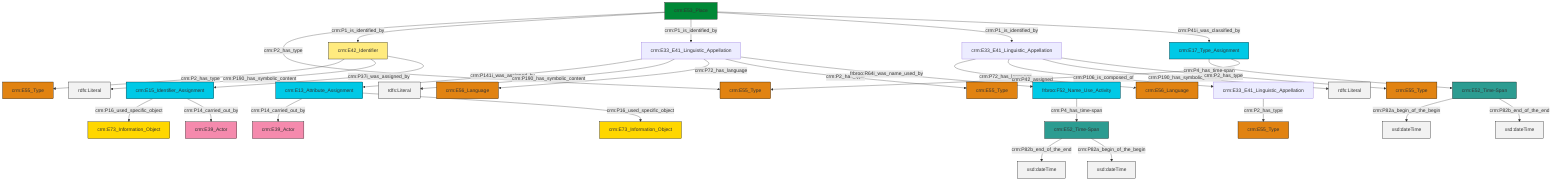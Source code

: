 graph TD
classDef Literal fill:#f2f2f2,stroke:#000000;
classDef CRM_Entity fill:#FFFFFF,stroke:#000000;
classDef Temporal_Entity fill:#00C9E6, stroke:#000000;
classDef Type fill:#E18312, stroke:#000000;
classDef Time-Span fill:#2C9C91, stroke:#000000;
classDef Appellation fill:#FFEB7F, stroke:#000000;
classDef Place fill:#008836, stroke:#000000;
classDef Persistent_Item fill:#B266B2, stroke:#000000;
classDef Conceptual_Object fill:#FFD700, stroke:#000000;
classDef Physical_Thing fill:#D2B48C, stroke:#000000;
classDef Actor fill:#f58aad, stroke:#000000;
classDef PC_Classes fill:#4ce600, stroke:#000000;
classDef Multi fill:#cccccc,stroke:#000000;

2["crm:E33_E41_Linguistic_Appellation"]:::Default -->|crm:P141i_was_assigned_by| 3["crm:E13_Attribute_Assignment"]:::Temporal_Entity
6["crm:E53_Place"]:::Place -->|crm:P2_has_type| 7["crm:E55_Type"]:::Type
12["crm:E17_Type_Assignment"]:::Temporal_Entity -->|crm:P4_has_time-span| 0["crm:E52_Time-Span"]:::Time-Span
2["crm:E33_E41_Linguistic_Appellation"]:::Default -->|crm:P190_has_symbolic_content| 13[rdfs:Literal]:::Literal
8["crm:E15_Identifier_Assignment"]:::Temporal_Entity -->|crm:P16_used_specific_object| 17["crm:E73_Information_Object"]:::Conceptual_Object
6["crm:E53_Place"]:::Place -->|crm:P1_is_identified_by| 18["crm:E42_Identifier"]:::Appellation
25["crm:E33_E41_Linguistic_Appellation"]:::Default -->|crm:P2_has_type| 26["crm:E55_Type"]:::Type
6["crm:E53_Place"]:::Place -->|crm:P1_is_identified_by| 2["crm:E33_E41_Linguistic_Appellation"]:::Default
3["crm:E13_Attribute_Assignment"]:::Temporal_Entity -->|crm:P14_carried_out_by| 27["crm:E39_Actor"]:::Actor
6["crm:E53_Place"]:::Place -->|crm:P1_is_identified_by| 15["crm:E33_E41_Linguistic_Appellation"]:::Default
18["crm:E42_Identifier"]:::Appellation -->|crm:P2_has_type| 21["crm:E55_Type"]:::Type
10["frbroo:F52_Name_Use_Activity"]:::Temporal_Entity -->|crm:P4_has_time-span| 29["crm:E52_Time-Span"]:::Time-Span
15["crm:E33_E41_Linguistic_Appellation"]:::Default -->|crm:P72_has_language| 33["crm:E56_Language"]:::Type
18["crm:E42_Identifier"]:::Appellation -->|crm:P190_has_symbolic_content| 34[rdfs:Literal]:::Literal
15["crm:E33_E41_Linguistic_Appellation"]:::Default -->|crm:P106_is_composed_of| 25["crm:E33_E41_Linguistic_Appellation"]:::Default
3["crm:E13_Attribute_Assignment"]:::Temporal_Entity -->|crm:P16_used_specific_object| 4["crm:E73_Information_Object"]:::Conceptual_Object
6["crm:E53_Place"]:::Place -->|crm:P41i_was_classified_by| 12["crm:E17_Type_Assignment"]:::Temporal_Entity
2["crm:E33_E41_Linguistic_Appellation"]:::Default -->|crm:P72_has_language| 36["crm:E56_Language"]:::Type
29["crm:E52_Time-Span"]:::Time-Span -->|crm:P82b_end_of_the_end| 37[xsd:dateTime]:::Literal
15["crm:E33_E41_Linguistic_Appellation"]:::Default -->|crm:P190_has_symbolic_content| 39[rdfs:Literal]:::Literal
0["crm:E52_Time-Span"]:::Time-Span -->|crm:P82a_begin_of_the_begin| 40[xsd:dateTime]:::Literal
2["crm:E33_E41_Linguistic_Appellation"]:::Default -->|crm:P2_has_type| 41["crm:E55_Type"]:::Type
15["crm:E33_E41_Linguistic_Appellation"]:::Default -->|crm:P2_has_type| 43["crm:E55_Type"]:::Type
2["crm:E33_E41_Linguistic_Appellation"]:::Default -->|frbroo:R64i_was_name_used_by| 10["frbroo:F52_Name_Use_Activity"]:::Temporal_Entity
8["crm:E15_Identifier_Assignment"]:::Temporal_Entity -->|crm:P14_carried_out_by| 19["crm:E39_Actor"]:::Actor
18["crm:E42_Identifier"]:::Appellation -->|crm:P37i_was_assigned_by| 8["crm:E15_Identifier_Assignment"]:::Temporal_Entity
29["crm:E52_Time-Span"]:::Time-Span -->|crm:P82a_begin_of_the_begin| 48[xsd:dateTime]:::Literal
0["crm:E52_Time-Span"]:::Time-Span -->|crm:P82b_end_of_the_end| 50[xsd:dateTime]:::Literal
12["crm:E17_Type_Assignment"]:::Temporal_Entity -->|crm:P42_assigned| 7["crm:E55_Type"]:::Type